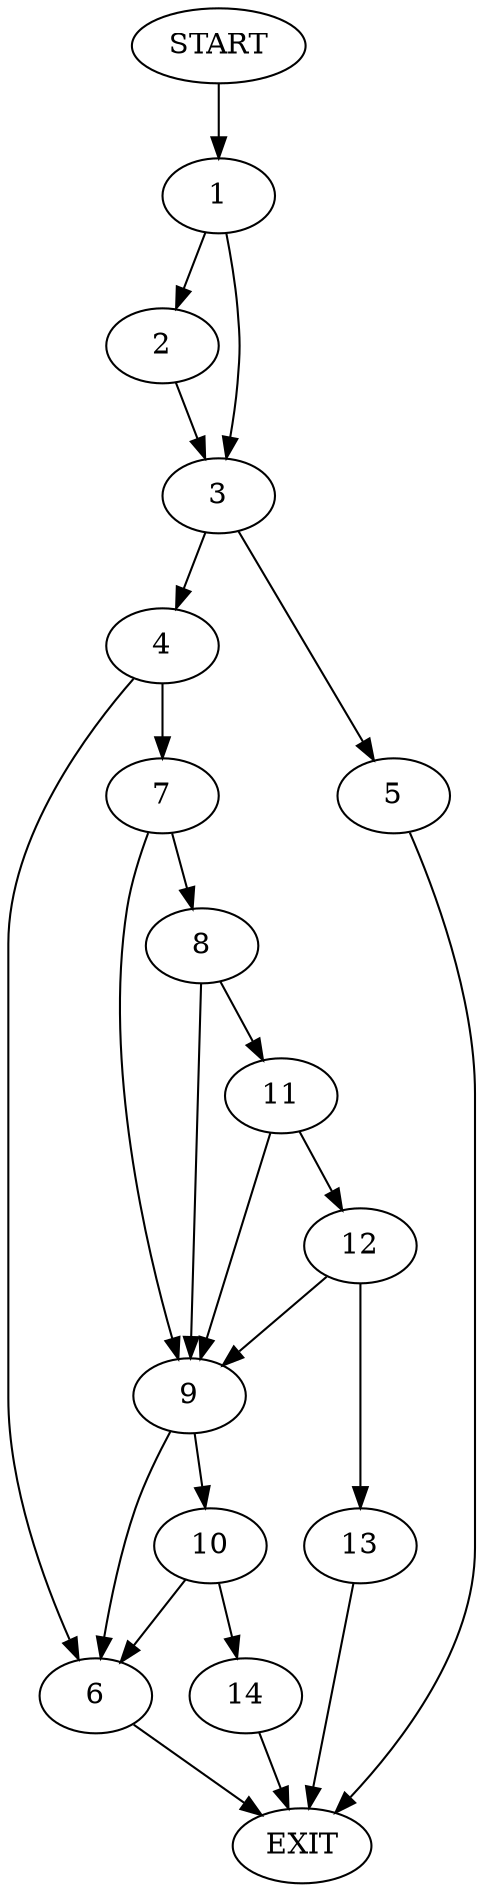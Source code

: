 digraph {
0 [label="START"]
15 [label="EXIT"]
0 -> 1
1 -> 2
1 -> 3
3 -> 4
3 -> 5
2 -> 3
4 -> 6
4 -> 7
5 -> 15
6 -> 15
7 -> 8
7 -> 9
9 -> 6
9 -> 10
8 -> 11
8 -> 9
11 -> 12
11 -> 9
12 -> 9
12 -> 13
13 -> 15
10 -> 6
10 -> 14
14 -> 15
}
